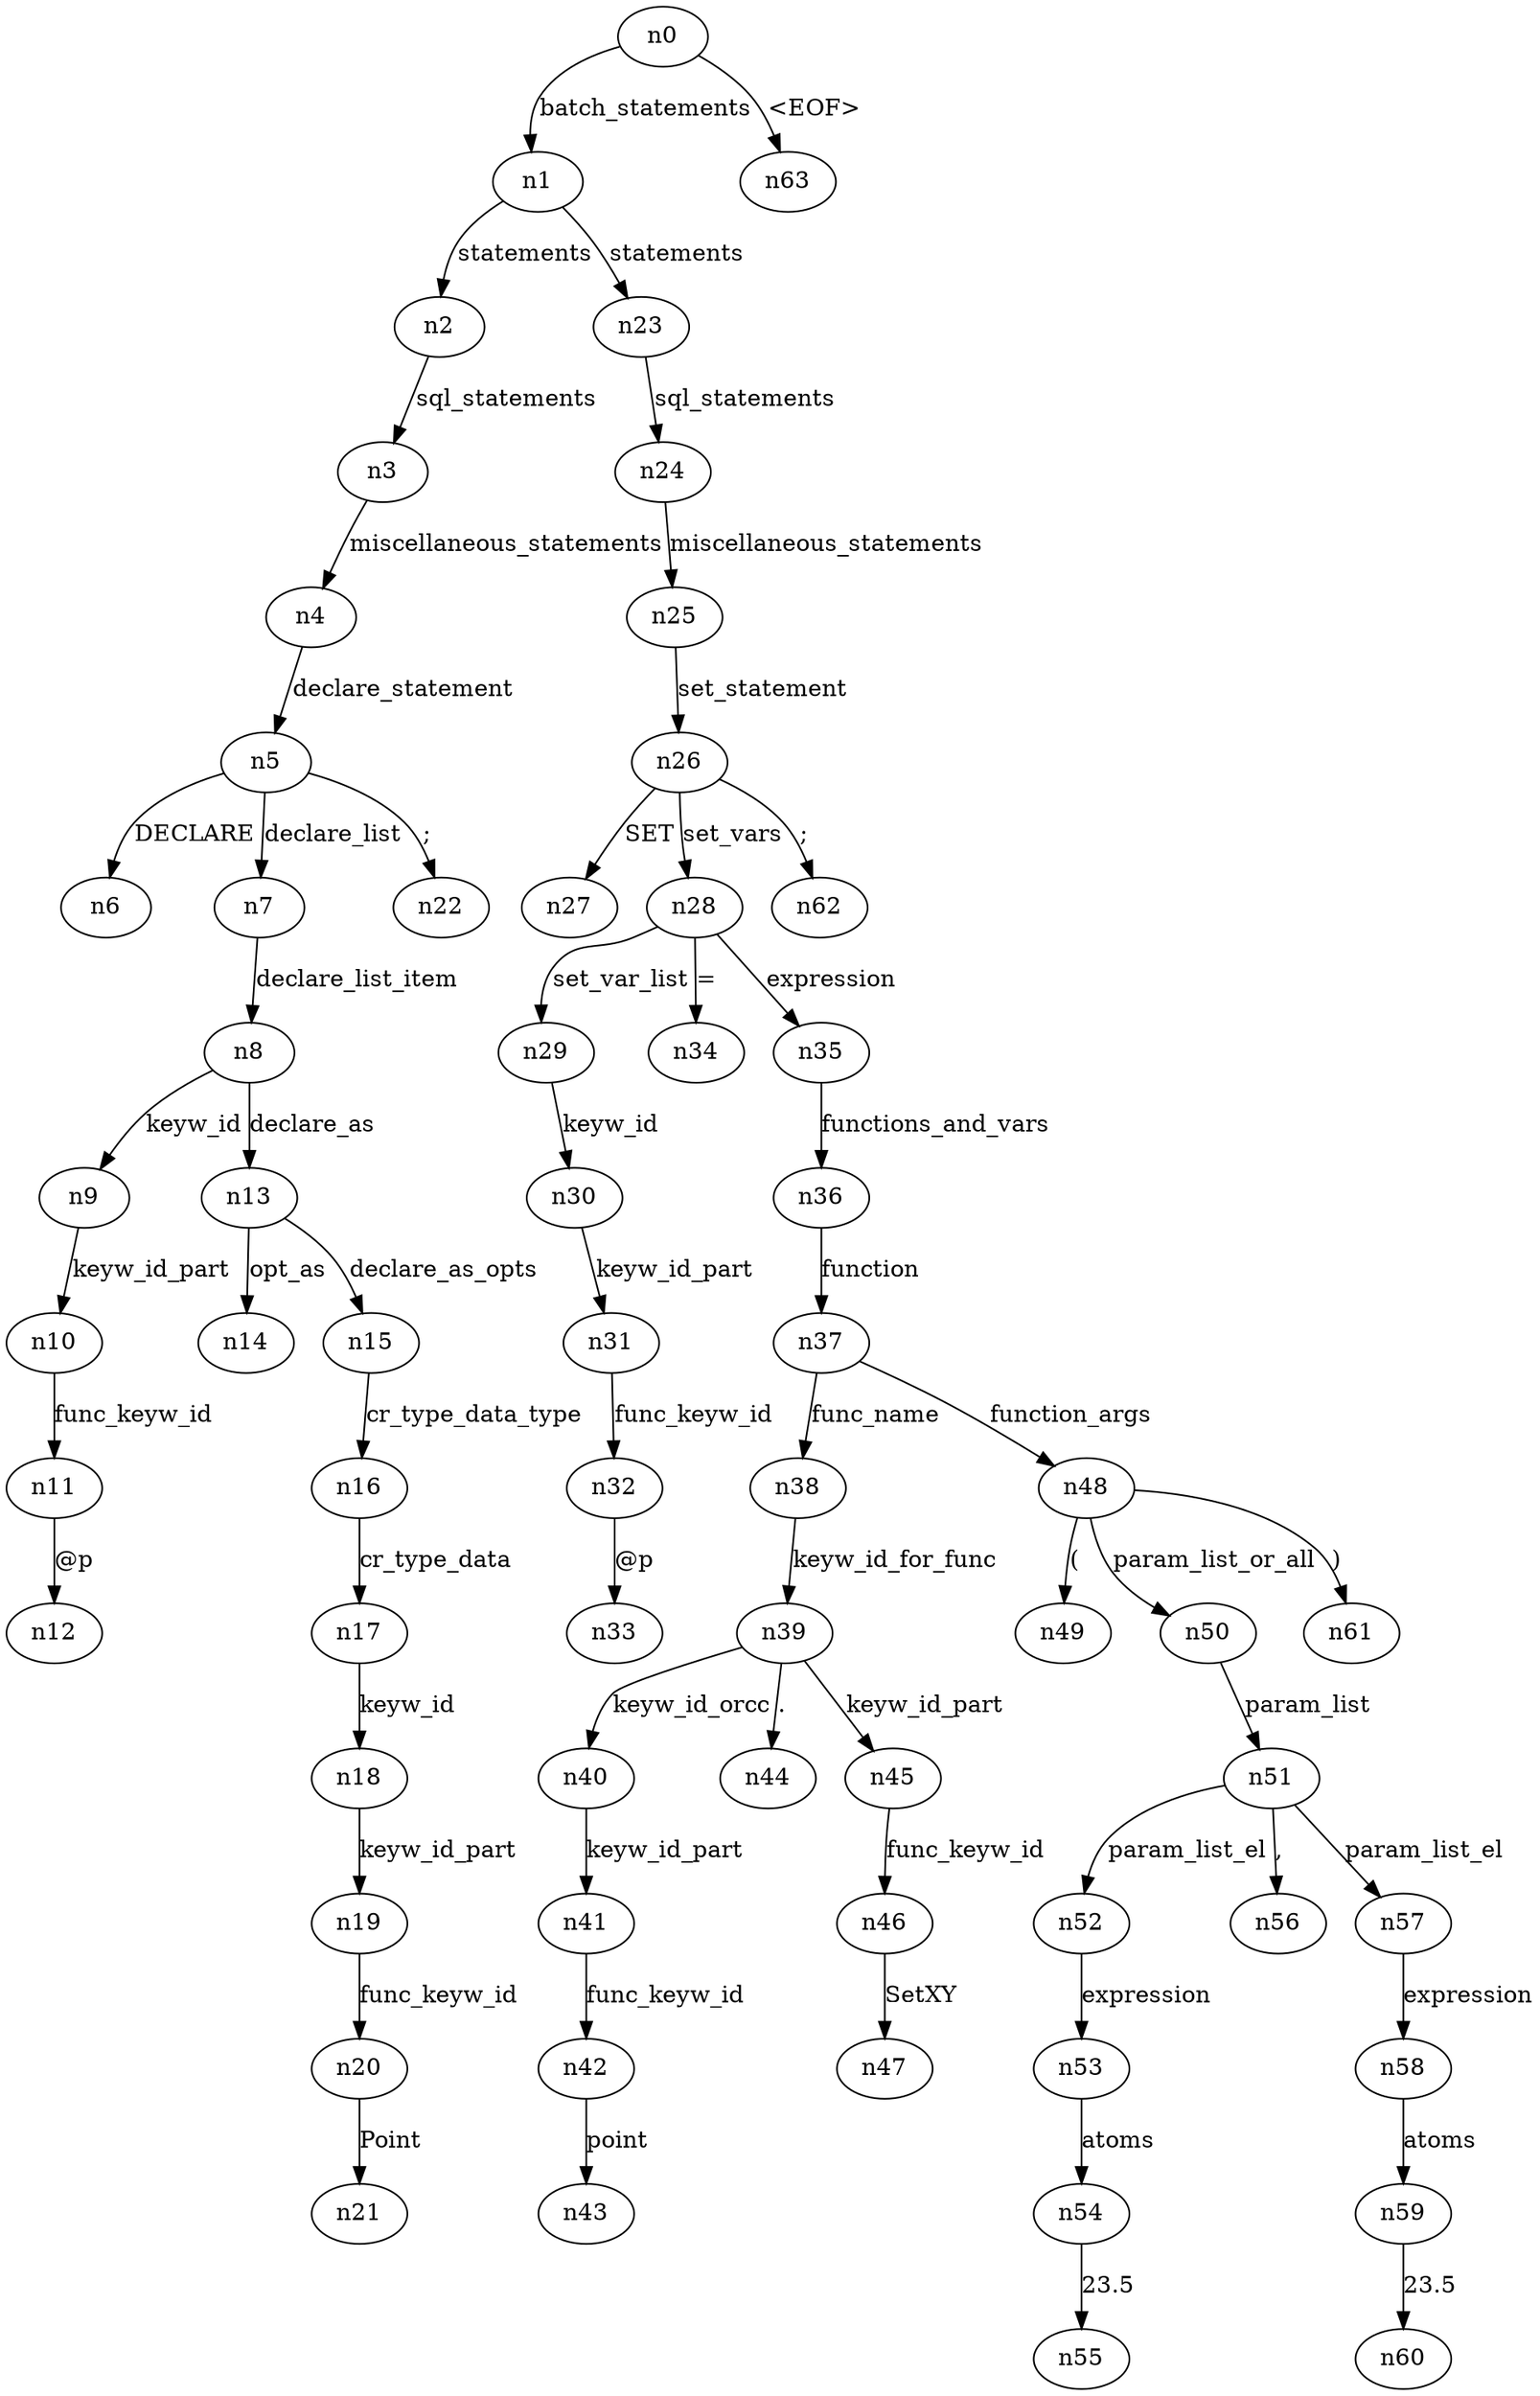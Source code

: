 digraph ParseTree {
  n0 -> n1 [label="batch_statements"];
  n1 -> n2 [label="statements"];
  n2 -> n3 [label="sql_statements"];
  n3 -> n4 [label="miscellaneous_statements"];
  n4 -> n5 [label="declare_statement"];
  n5 -> n6 [label="DECLARE"];
  n5 -> n7 [label="declare_list"];
  n7 -> n8 [label="declare_list_item"];
  n8 -> n9 [label="keyw_id"];
  n9 -> n10 [label="keyw_id_part"];
  n10 -> n11 [label="func_keyw_id"];
  n11 -> n12 [label="@p"];
  n8 -> n13 [label="declare_as"];
  n13 -> n14 [label="opt_as"];
  n13 -> n15 [label="declare_as_opts"];
  n15 -> n16 [label="cr_type_data_type"];
  n16 -> n17 [label="cr_type_data"];
  n17 -> n18 [label="keyw_id"];
  n18 -> n19 [label="keyw_id_part"];
  n19 -> n20 [label="func_keyw_id"];
  n20 -> n21 [label="Point"];
  n5 -> n22 [label=";"];
  n1 -> n23 [label="statements"];
  n23 -> n24 [label="sql_statements"];
  n24 -> n25 [label="miscellaneous_statements"];
  n25 -> n26 [label="set_statement"];
  n26 -> n27 [label="SET"];
  n26 -> n28 [label="set_vars"];
  n28 -> n29 [label="set_var_list"];
  n29 -> n30 [label="keyw_id"];
  n30 -> n31 [label="keyw_id_part"];
  n31 -> n32 [label="func_keyw_id"];
  n32 -> n33 [label="@p"];
  n28 -> n34 [label="="];
  n28 -> n35 [label="expression"];
  n35 -> n36 [label="functions_and_vars"];
  n36 -> n37 [label="function"];
  n37 -> n38 [label="func_name"];
  n38 -> n39 [label="keyw_id_for_func"];
  n39 -> n40 [label="keyw_id_orcc"];
  n40 -> n41 [label="keyw_id_part"];
  n41 -> n42 [label="func_keyw_id"];
  n42 -> n43 [label="point"];
  n39 -> n44 [label="."];
  n39 -> n45 [label="keyw_id_part"];
  n45 -> n46 [label="func_keyw_id"];
  n46 -> n47 [label="SetXY"];
  n37 -> n48 [label="function_args"];
  n48 -> n49 [label="("];
  n48 -> n50 [label="param_list_or_all"];
  n50 -> n51 [label="param_list"];
  n51 -> n52 [label="param_list_el"];
  n52 -> n53 [label="expression"];
  n53 -> n54 [label="atoms"];
  n54 -> n55 [label="23.5"];
  n51 -> n56 [label=","];
  n51 -> n57 [label="param_list_el"];
  n57 -> n58 [label="expression"];
  n58 -> n59 [label="atoms"];
  n59 -> n60 [label="23.5"];
  n48 -> n61 [label=")"];
  n26 -> n62 [label=";"];
  n0 -> n63 [label="<EOF>"];
}